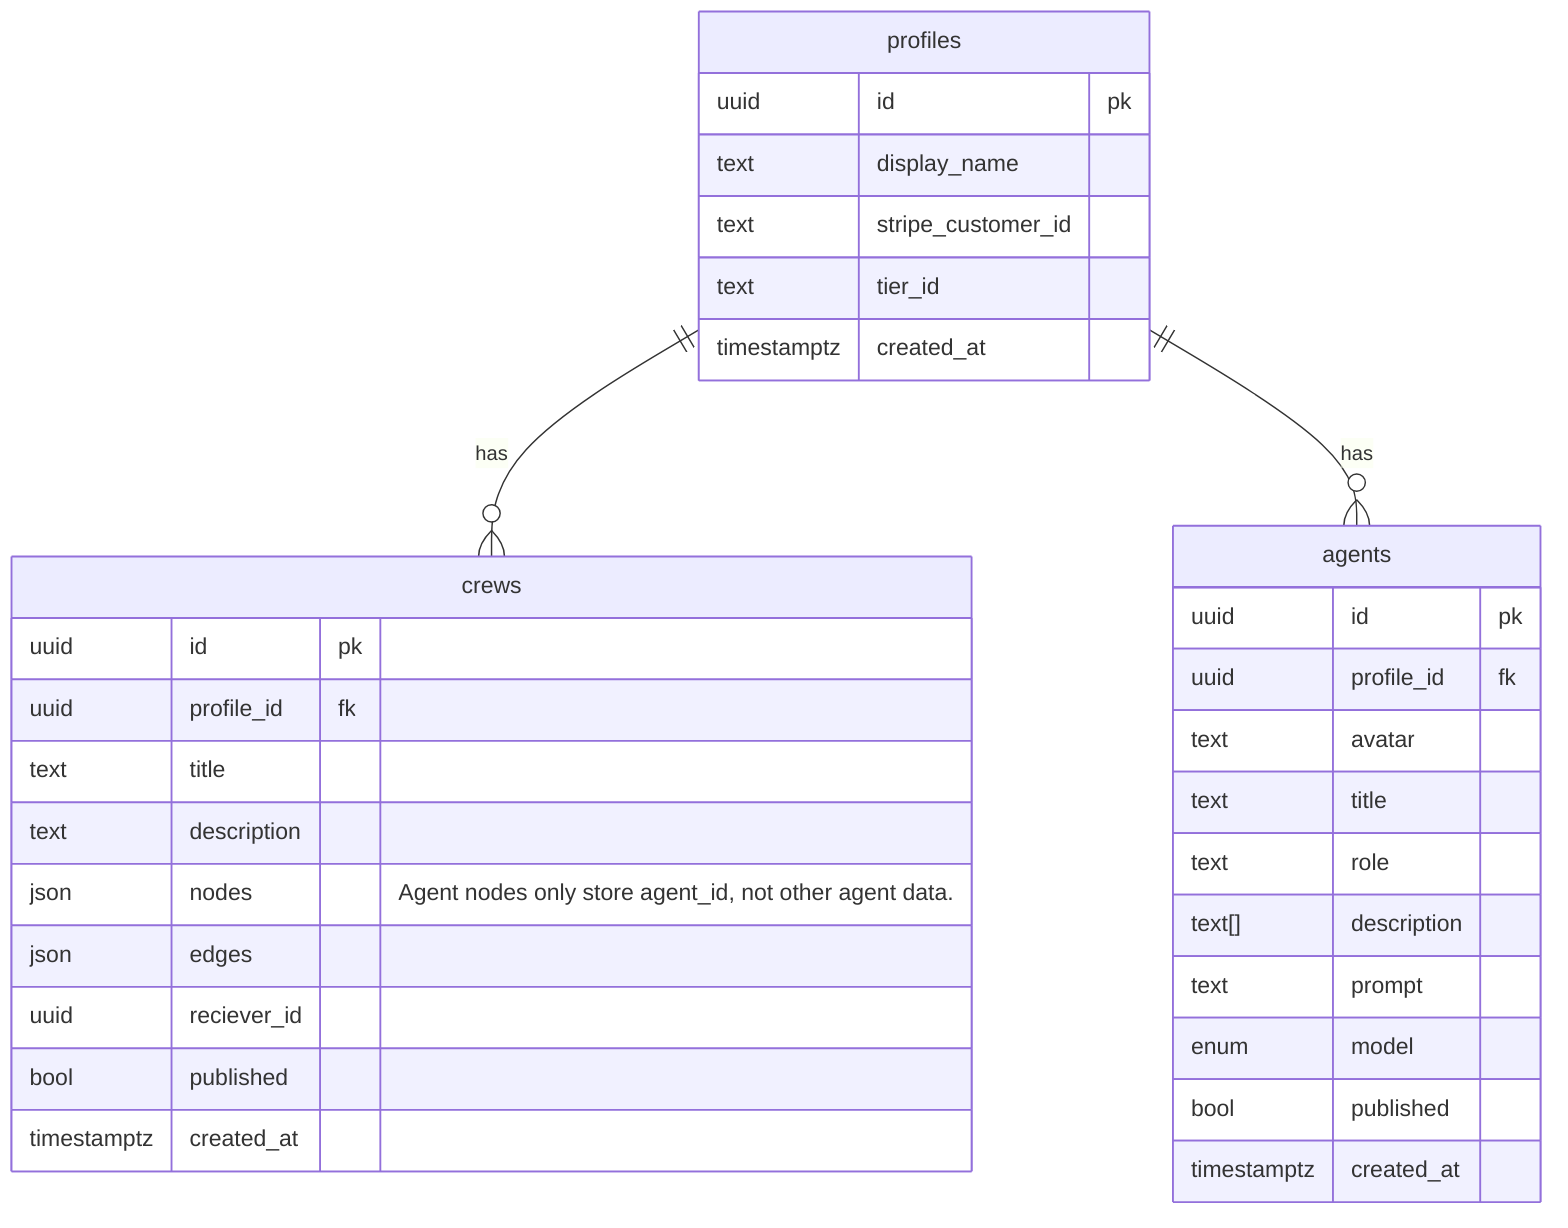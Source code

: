 erDiagram
    profiles ||--o{ crews : has
    profiles ||--o{ agents : has

    profiles {
        uuid id pk
        text display_name
        text stripe_customer_id
        text tier_id
        timestamptz created_at
    }

    crews {
        uuid id pk
        uuid profile_id fk
        text title
        text description
        json nodes "Agent nodes only store agent_id, not other agent data."
        json edges
        uuid reciever_id
        bool published
        timestamptz created_at
    }

    agents {
        uuid id pk
        uuid profile_id fk
        text avatar
        text title
        text role
        text[] description
        text prompt
        enum model
        bool published
        timestamptz created_at
    }